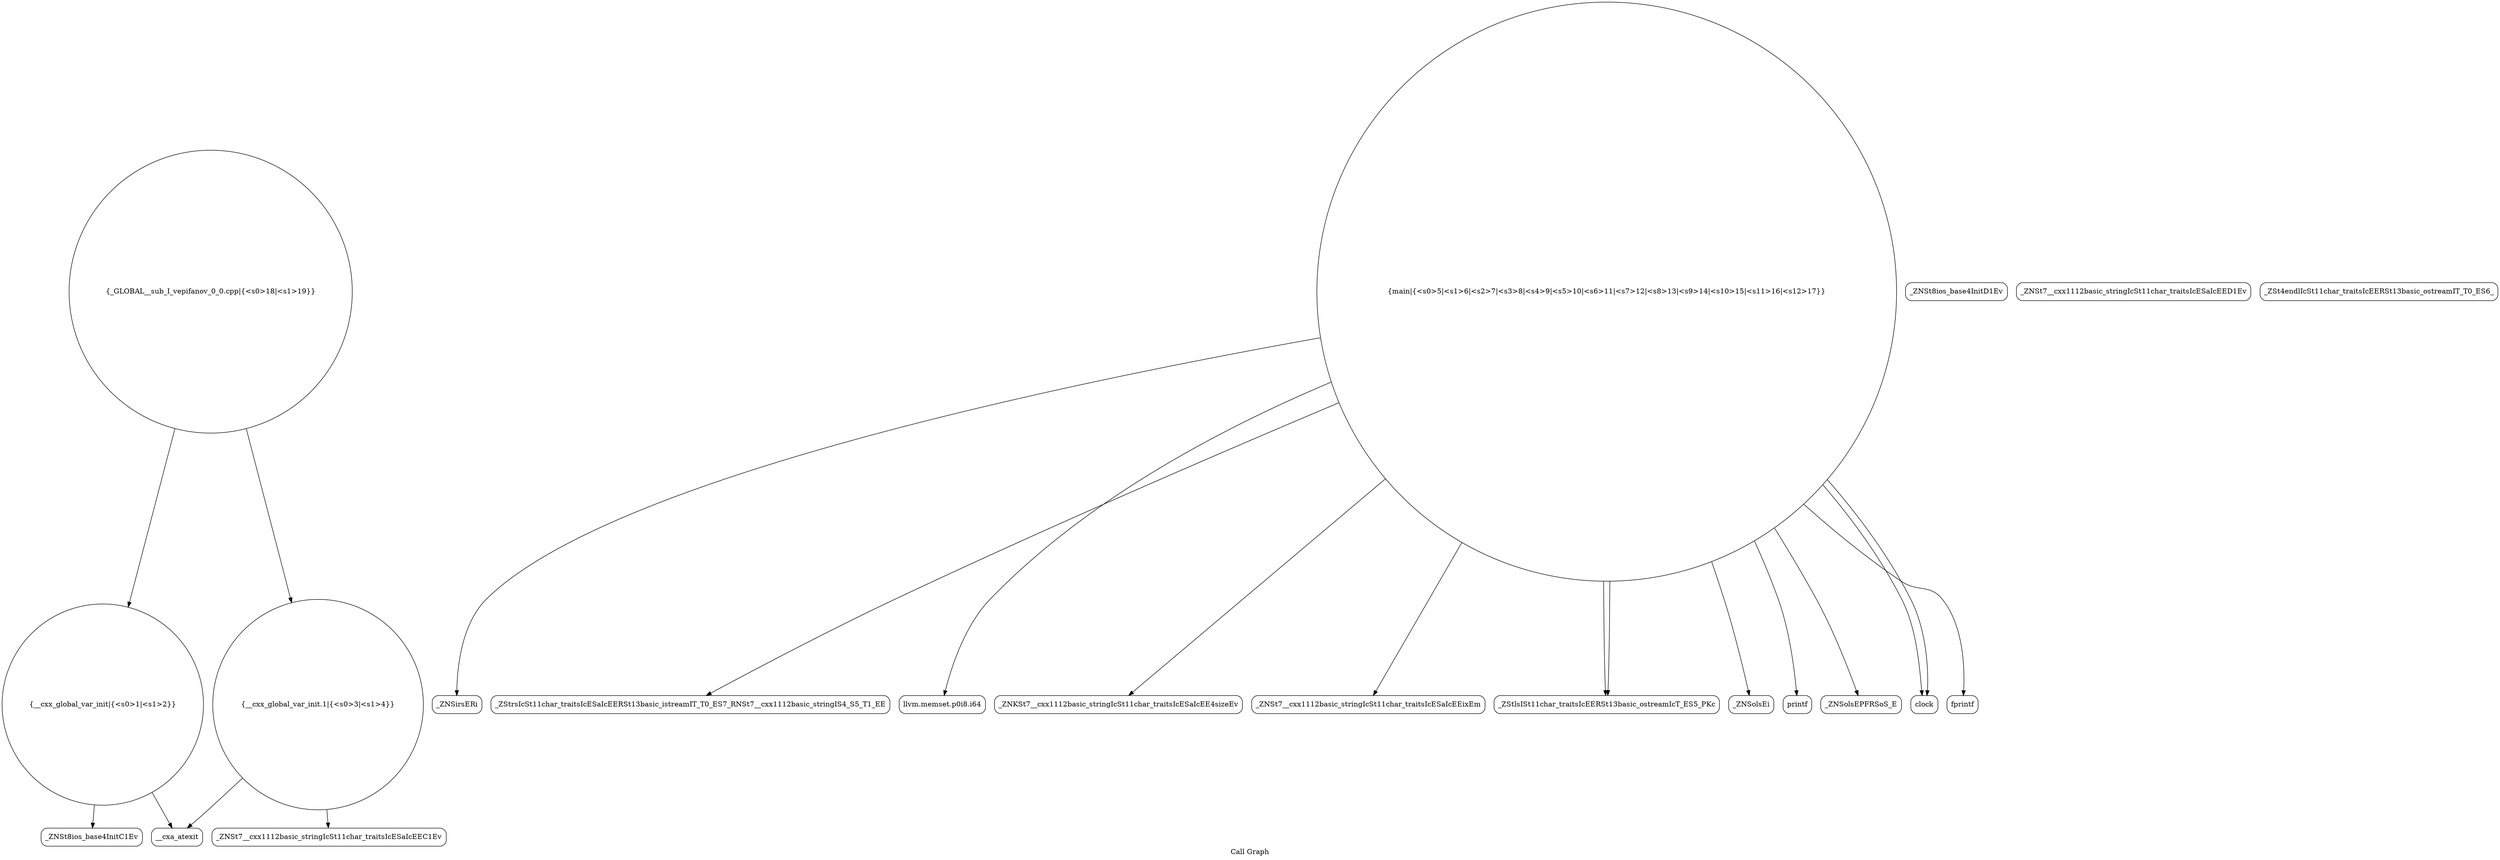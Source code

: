 digraph "Call Graph" {
	label="Call Graph";

	Node0x55b4d91e7f40 [shape=record,shape=circle,label="{__cxx_global_var_init|{<s0>1|<s1>2}}"];
	Node0x55b4d91e7f40:s0 -> Node0x55b4d91e83d0[color=black];
	Node0x55b4d91e7f40:s1 -> Node0x55b4d91e84d0[color=black];
	Node0x55b4d91e86d0 [shape=record,shape=circle,label="{main|{<s0>5|<s1>6|<s2>7|<s3>8|<s4>9|<s5>10|<s6>11|<s7>12|<s8>13|<s9>14|<s10>15|<s11>16|<s12>17}}"];
	Node0x55b4d91e86d0:s0 -> Node0x55b4d91e8750[color=black];
	Node0x55b4d91e86d0:s1 -> Node0x55b4d91e87d0[color=black];
	Node0x55b4d91e86d0:s2 -> Node0x55b4d91e8850[color=black];
	Node0x55b4d91e86d0:s3 -> Node0x55b4d91e88d0[color=black];
	Node0x55b4d91e86d0:s4 -> Node0x55b4d91e8950[color=black];
	Node0x55b4d91e86d0:s5 -> Node0x55b4d91e89d0[color=black];
	Node0x55b4d91e86d0:s6 -> Node0x55b4d91e8a50[color=black];
	Node0x55b4d91e86d0:s7 -> Node0x55b4d91e89d0[color=black];
	Node0x55b4d91e86d0:s8 -> Node0x55b4d91e8ad0[color=black];
	Node0x55b4d91e86d0:s9 -> Node0x55b4d91e8b50[color=black];
	Node0x55b4d91e86d0:s10 -> Node0x55b4d91e8cd0[color=black];
	Node0x55b4d91e86d0:s11 -> Node0x55b4d91e8cd0[color=black];
	Node0x55b4d91e86d0:s12 -> Node0x55b4d91e8c50[color=black];
	Node0x55b4d91e8a50 [shape=record,shape=Mrecord,label="{_ZNSolsEi}"];
	Node0x55b4d91e8450 [shape=record,shape=Mrecord,label="{_ZNSt8ios_base4InitD1Ev}"];
	Node0x55b4d91e87d0 [shape=record,shape=Mrecord,label="{_ZStrsIcSt11char_traitsIcESaIcEERSt13basic_istreamIT_T0_ES7_RNSt7__cxx1112basic_stringIS4_S5_T1_EE}"];
	Node0x55b4d91e8b50 [shape=record,shape=Mrecord,label="{_ZNSolsEPFRSoS_E}"];
	Node0x55b4d91e8550 [shape=record,shape=circle,label="{__cxx_global_var_init.1|{<s0>3|<s1>4}}"];
	Node0x55b4d91e8550:s0 -> Node0x55b4d91e85d0[color=black];
	Node0x55b4d91e8550:s1 -> Node0x55b4d91e84d0[color=black];
	Node0x55b4d91e88d0 [shape=record,shape=Mrecord,label="{_ZNKSt7__cxx1112basic_stringIcSt11char_traitsIcESaIcEE4sizeEv}"];
	Node0x55b4d91e8c50 [shape=record,shape=Mrecord,label="{fprintf}"];
	Node0x55b4d91e8650 [shape=record,shape=Mrecord,label="{_ZNSt7__cxx1112basic_stringIcSt11char_traitsIcESaIcEED1Ev}"];
	Node0x55b4d91e89d0 [shape=record,shape=Mrecord,label="{_ZStlsISt11char_traitsIcEERSt13basic_ostreamIcT_ES5_PKc}"];
	Node0x55b4d91e8d50 [shape=record,shape=circle,label="{_GLOBAL__sub_I_vepifanov_0_0.cpp|{<s0>18|<s1>19}}"];
	Node0x55b4d91e8d50:s0 -> Node0x55b4d91e7f40[color=black];
	Node0x55b4d91e8d50:s1 -> Node0x55b4d91e8550[color=black];
	Node0x55b4d91e83d0 [shape=record,shape=Mrecord,label="{_ZNSt8ios_base4InitC1Ev}"];
	Node0x55b4d91e8750 [shape=record,shape=Mrecord,label="{_ZNSirsERi}"];
	Node0x55b4d91e8ad0 [shape=record,shape=Mrecord,label="{printf}"];
	Node0x55b4d91e84d0 [shape=record,shape=Mrecord,label="{__cxa_atexit}"];
	Node0x55b4d91e8850 [shape=record,shape=Mrecord,label="{llvm.memset.p0i8.i64}"];
	Node0x55b4d91e8bd0 [shape=record,shape=Mrecord,label="{_ZSt4endlIcSt11char_traitsIcEERSt13basic_ostreamIT_T0_ES6_}"];
	Node0x55b4d91e85d0 [shape=record,shape=Mrecord,label="{_ZNSt7__cxx1112basic_stringIcSt11char_traitsIcESaIcEEC1Ev}"];
	Node0x55b4d91e8950 [shape=record,shape=Mrecord,label="{_ZNSt7__cxx1112basic_stringIcSt11char_traitsIcESaIcEEixEm}"];
	Node0x55b4d91e8cd0 [shape=record,shape=Mrecord,label="{clock}"];
}

